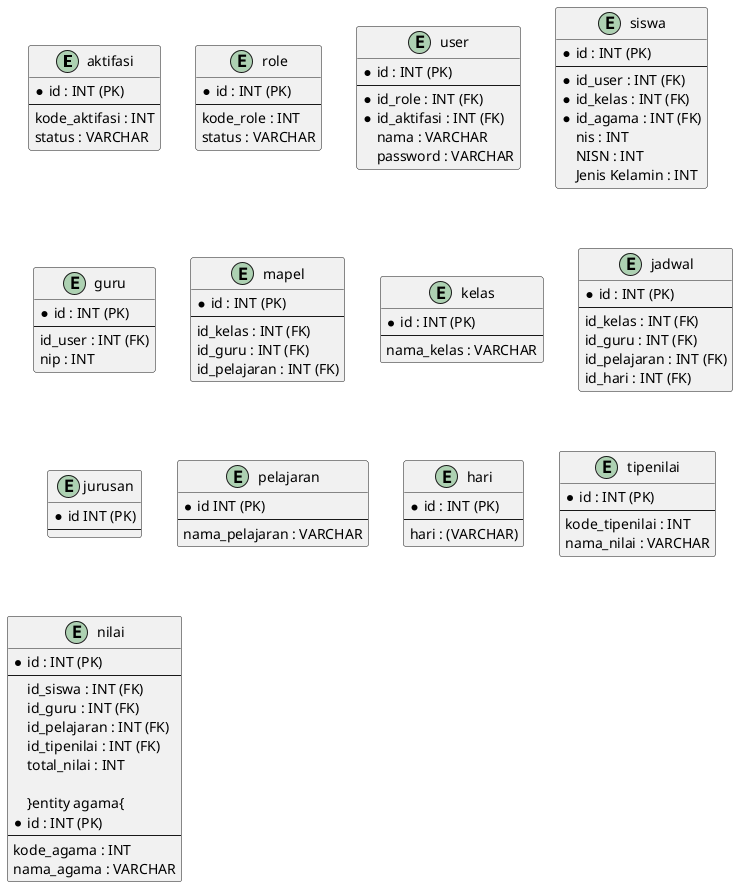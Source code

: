 @startuml sekolah
entity aktifasi{
    *id : INT (PK)
    --
    kode_aktifasi : INT
    status : VARCHAR
}
entity role{
    *id : INT (PK)
    --
    kode_role : INT
    status : VARCHAR
}
entity user{
    *id : INT (PK)
    --
    *id_role : INT (FK)
    *id_aktifasi : INT (FK)
    nama : VARCHAR
    password : VARCHAR
}
entity siswa{
    *id : INT (PK)
    --
    *id_user : INT (FK)
    *id_kelas : INT (FK)
    *id_agama : INT (FK)
    nis : INT
    NISN : INT
    Jenis Kelamin : INT
}

entity guru{
    *id : INT (PK)
    --
    id_user : INT (FK)
    nip : INT
}
entity mapel{
    *id : INT (PK)
    --
    id_kelas : INT (FK)
    id_guru : INT (FK)
    id_pelajaran : INT (FK)
}
entity kelas{
    *id : INT (PK)
    --
    nama_kelas : VARCHAR
}
entity jadwal{
    *id : INT (PK)
    --
    id_kelas : INT (FK)
    id_guru : INT (FK)
    id_pelajaran : INT (FK)
    id_hari : INT (FK)
}
entity jurusan{
    *id INT (PK)
    --
}

entity pelajaran{
    *id INT (PK)
    --
    nama_pelajaran : VARCHAR
}
entity hari{
    *id : INT (PK)
    --
    hari : (VARCHAR)
}

entity tipenilai{
    *id : INT (PK)
    --
    kode_tipenilai : INT
    nama_nilai : VARCHAR
}

entity nilai{
    *id : INT (PK)
    --
    id_siswa : INT (FK)
    id_guru : INT (FK)
    id_pelajaran : INT (FK)
    id_tipenilai : INT (FK)
    total_nilai : INT

}entity agama{
    *id : INT (PK)
    --
    kode_agama : INT
    nama_agama : VARCHAR
}
@enduml